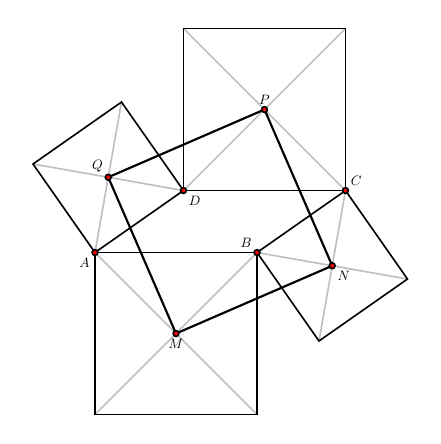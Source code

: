 \scalebox{.49} {
\begin{tikzpicture}[
      scale=2,
      very thick,
      point/.style={circle,inner sep=1.5pt,fill=red,draw=black},
      diagonal/.style = {draw=lightgray},
      square/.style = {ultra thick}
    ]
  \coordinate (A) at (0,0);         % 0
  \coordinate (B) at (2.1,0);       % 1
  \coordinate (D) at (35:1.4);      % z
  \coordinate (C) at ($(B)+(D)$);   % 1+z
  % -------------------
  \coordinate (A1) at ($ (A) ! 1 ! -90:(B) $);
  \coordinate (A2) at ($ (A1) ! 1 ! -90:(A) $);
  \coordinate (M) at ($ (A) ! .5 ! (A2) $);
  \draw[diagonal] (A) -- (A2) (A1) -- (B);
  \draw (A) -- (A1) -- (A2) -- (B) -- (A);
  % -------------------
  \coordinate (B1) at ($ (B) ! 1 ! -90:(C) $);
  \coordinate (B2) at ($ (B1) ! 1 ! -90:(B) $);
  \coordinate (N) at ($ (B) ! .5 ! (B2) $);
  \draw[diagonal] (B) -- (B2) (B1) -- (C);
  \draw (B) -- (B1) -- (B2) -- (C) -- (B);
  % -------------------
  \coordinate (C1) at ($ (C) ! 1 ! -90:(D) $);
  \coordinate (C2) at ($ (C1) ! 1 ! -90:(C) $);
  \coordinate (P) at ($ (C) ! .5 ! (C2) $);
  \draw[diagonal] (C) -- (C2) (C1) -- (D);
  \draw (C) -- (C1) -- (C2) -- (D) -- (C);
  % -------------------
  \coordinate (D1) at ($ (D) ! 1 ! -90:(A) $);
  \coordinate (D2) at ($ (D1) ! 1 ! -90:(D) $);
  \coordinate (Q) at ($ (D) ! .5 ! (D2) $);
  \draw[diagonal] (D) -- (D2) (D1) -- (A);
  \draw (D) -- (D1) -- (D2) -- (A) -- (D);
  % -------------------
  \draw[square] (M) -- (N) -- (P) -- (Q) -- cycle;
  % -------------------
  \path (A) node[point]{} node[below left]{$A$};
  \path (B) node[point]{} node[above left]{$B$};
  \path (C) node[point]{} node[above right]{$C$};
  \path (D) node[point]{} node[below right]{$D$};
  \path (M) node[point]{} node[below]{$M$};
  \path (N) node[point]{} node[below right]{$N$};
  \path (P) node[point]{} node[above]{$P$};
  \path (Q) node[point]{} node[above left]{$Q$};

\end{tikzpicture}
}

